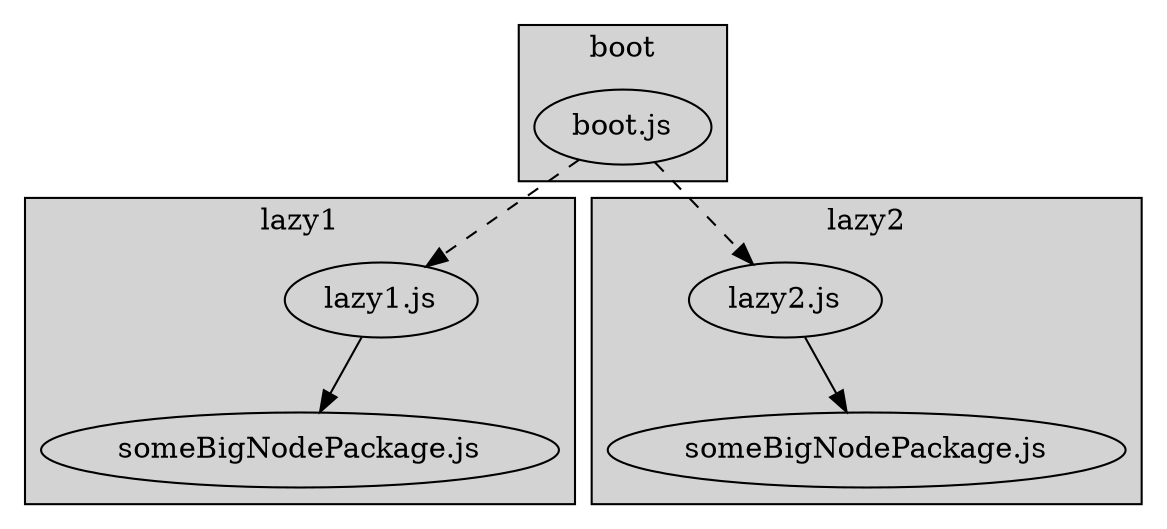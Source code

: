 digraph G {
  edge [fontsize=8]

  

  subgraph cluster_0 {
      label="boot"
      bgcolor=lightgrey
      a [label="boot.js"]
  }

  subgraph cluster_1 {
      label="lazy1"
      bgcolor=lightgrey
      b_0 [label="lazy1.js"]
  c_0 [label="someBigNodePackage.js"]
  }

  subgraph cluster_2 {
      label="lazy2"
      bgcolor=lightgrey
      b_1 [label="lazy2.js"]
  c_1 [label="someBigNodePackage.js"]
  }

  a -> b_0 [style=dashed]
  a -> b_1 [style=dashed]
  b_0 -> c_0
  b_1 -> c_1
}